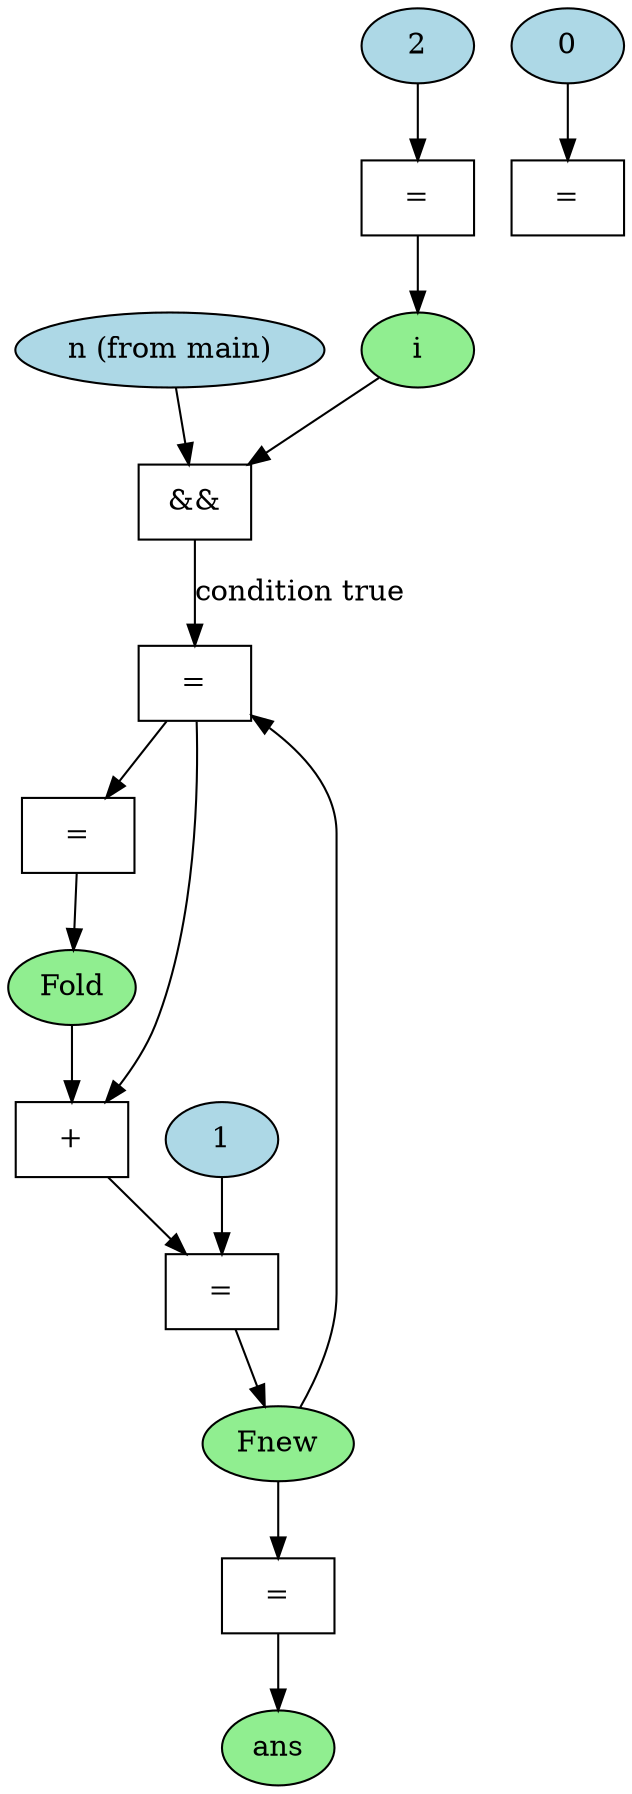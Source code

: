 digraph DFG {
    node [shape=ellipse, style=filled, fillcolor=lightblue];
    n_input [label="n (from main)"];
    constant_1 [label="1"];
    constant_0 [label="0"];
    constant_2 [label="2"];

    node [shape=box, style="", fillcolor=""];
    op_assign_fnew [label="="];
    op_assign_fold [label="="];
    op_assign_i [label="="];
    op_cond [label="&&"];
    op_assign_temp [label="="];
    op_add [label="+"];
    op_assign_fold_next [label="="];
    op_assign_ans [label="="];

    node [shape=ellipse, style=filled, fillcolor=lightgreen];
    fnew_out [label="Fnew"];
    fold_out [label="Fold"];
    i_out [label="i"];
    ans_out [label="ans"];

    // Data flow edges
    n_input -> op_cond;
    constant_1 -> op_assign_fnew;
    constant_0 -> op_assign_fold;
    constant_2 -> op_assign_i;
    op_assign_i -> i_out;
    i_out -> op_cond;
    op_cond -> op_assign_temp [label="condition true"];
    op_assign_fnew -> fnew_out;
    fnew_out -> op_assign_temp;
    op_assign_temp -> op_add;
    fold_out -> op_add;
    op_add -> op_assign_fnew;
    op_assign_temp -> op_assign_fold_next;
    op_assign_fold_next -> fold_out;
    fnew_out -> op_assign_ans;
    op_assign_ans -> ans_out;
}